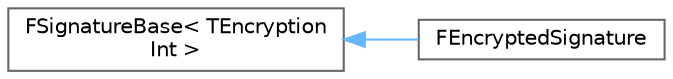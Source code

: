digraph "Graphical Class Hierarchy"
{
 // INTERACTIVE_SVG=YES
 // LATEX_PDF_SIZE
  bgcolor="transparent";
  edge [fontname=Helvetica,fontsize=10,labelfontname=Helvetica,labelfontsize=10];
  node [fontname=Helvetica,fontsize=10,shape=box,height=0.2,width=0.4];
  rankdir="LR";
  Node0 [id="Node000000",label="FSignatureBase\< TEncryption\lInt \>",height=0.2,width=0.4,color="grey40", fillcolor="white", style="filled",URL="$d1/d29/structFSignatureBase.html",tooltip=" "];
  Node0 -> Node1 [id="edge5079_Node000000_Node000001",dir="back",color="steelblue1",style="solid",tooltip=" "];
  Node1 [id="Node000001",label="FEncryptedSignature",height=0.2,width=0.4,color="grey40", fillcolor="white", style="filled",URL="$d0/da7/structFEncryptedSignature.html",tooltip=" "];
}
